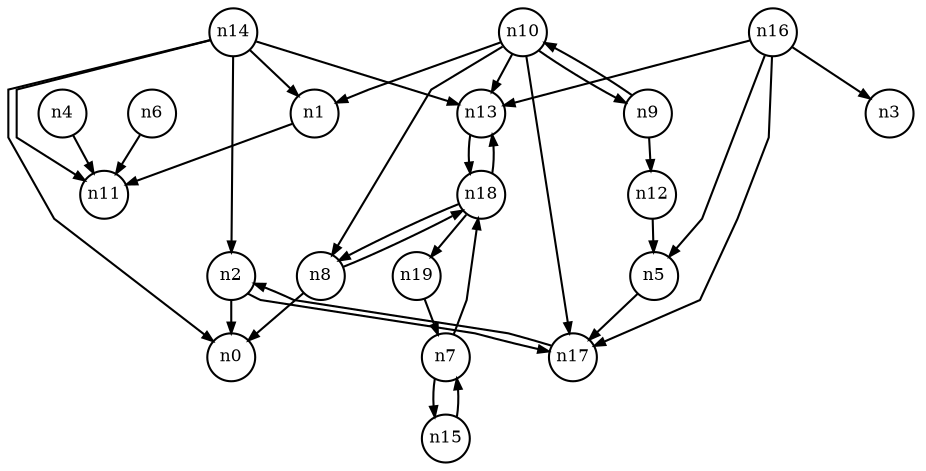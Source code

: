 digraph G{
splines=polyline;
ranksep=0.22;
nodesep=0.22;
nodesize=0.16;
fontsize=8
edge [arrowsize=0.5]
node [fontsize=8 shape=circle width=0.32 fixedsize=shape];

n1 -> n11
n2 -> n0
n2 -> n17
n17 -> n2
n4 -> n11
n5 -> n17
n6 -> n11
n15 -> n7
n7 -> n15
n7 -> n18
n18 -> n8
n18 -> n13
n18 -> n19
n8 -> n0
n8 -> n18
n12 -> n5
n9 -> n12
n9 -> n10
n10 -> n1
n10 -> n8
n10 -> n9
n10 -> n13
n10 -> n17
n13 -> n18
n14 -> n0
n14 -> n1
n14 -> n2
n14 -> n11
n14 -> n13
n16 -> n3
n16 -> n5
n16 -> n13
n16 -> n17
n19 -> n7
}

